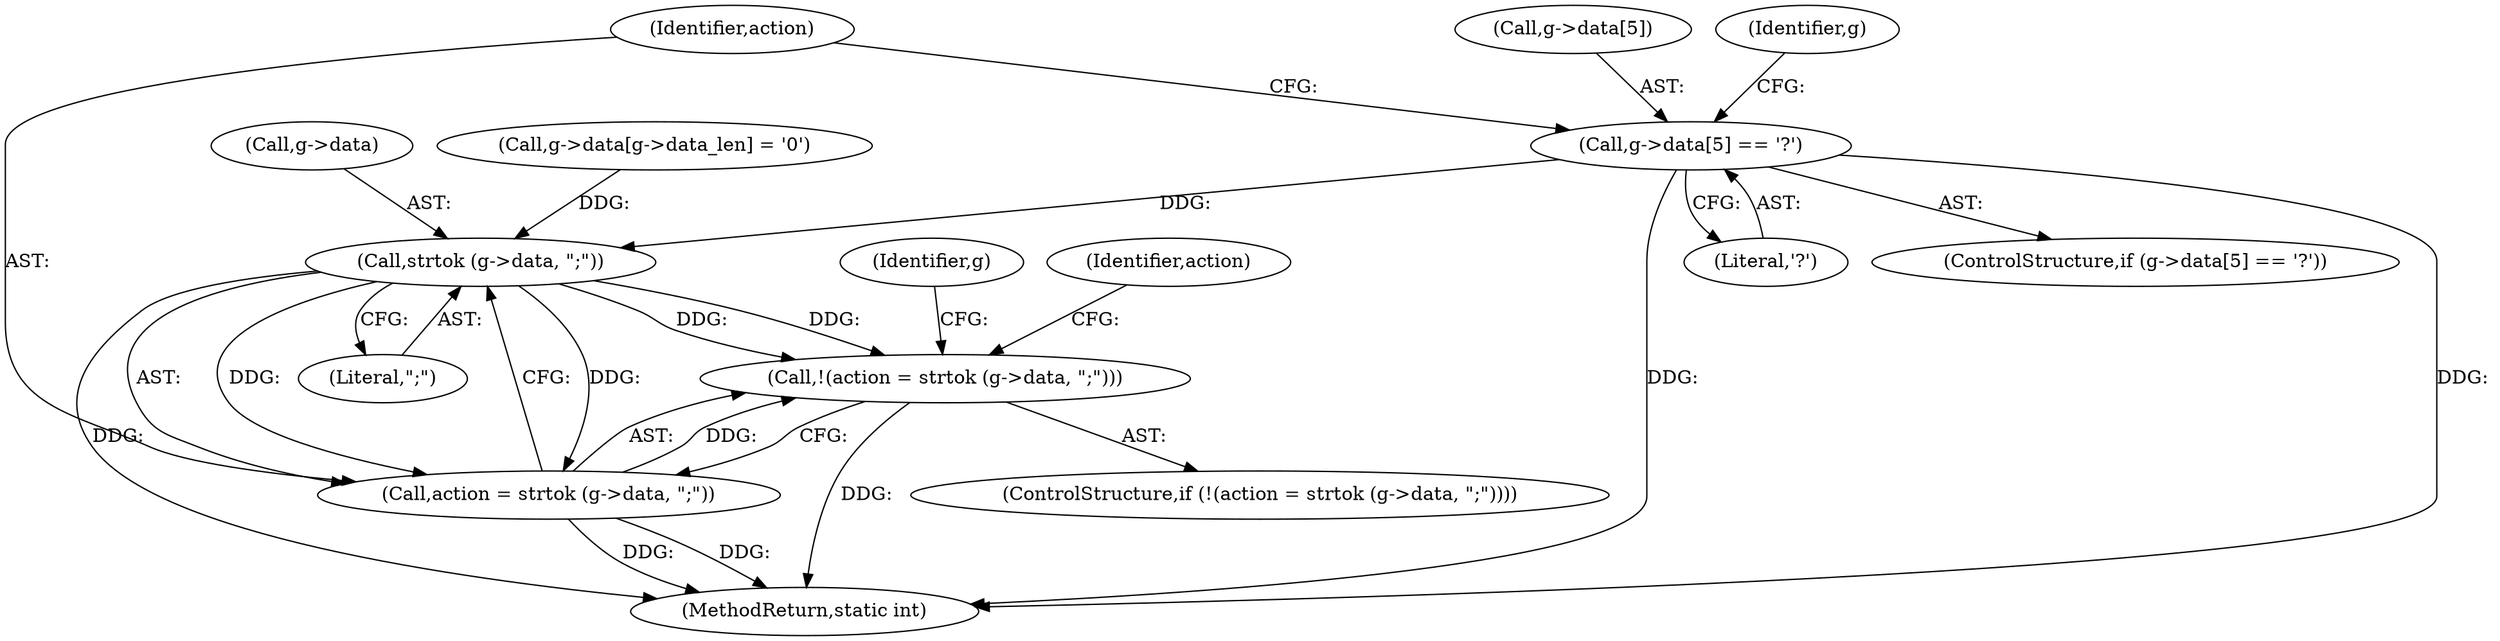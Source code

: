 digraph "0_radare2_796dd28aaa6b9fa76d99c42c4d5ff8b257cc2191@array" {
"1000128" [label="(Call,g->data[5] == '?')"];
"1000144" [label="(Call,strtok (g->data, \";\"))"];
"1000141" [label="(Call,!(action = strtok (g->data, \";\")))"];
"1000142" [label="(Call,action = strtok (g->data, \";\"))"];
"1000144" [label="(Call,strtok (g->data, \";\"))"];
"1000143" [label="(Identifier,action)"];
"1000145" [label="(Call,g->data)"];
"1000152" [label="(Identifier,g)"];
"1000156" [label="(Identifier,action)"];
"1000128" [label="(Call,g->data[5] == '?')"];
"1000142" [label="(Call,action = strtok (g->data, \";\"))"];
"1000127" [label="(ControlStructure,if (g->data[5] == '?'))"];
"1000140" [label="(ControlStructure,if (!(action = strtok (g->data, \";\"))))"];
"1000141" [label="(Call,!(action = strtok (g->data, \";\")))"];
"1000118" [label="(Call,g->data[g->data_len] = '\0')"];
"1000129" [label="(Call,g->data[5])"];
"1000217" [label="(MethodReturn,static int)"];
"1000138" [label="(Identifier,g)"];
"1000134" [label="(Literal,'?')"];
"1000148" [label="(Literal,\";\")"];
"1000128" -> "1000127"  [label="AST: "];
"1000128" -> "1000134"  [label="CFG: "];
"1000129" -> "1000128"  [label="AST: "];
"1000134" -> "1000128"  [label="AST: "];
"1000138" -> "1000128"  [label="CFG: "];
"1000143" -> "1000128"  [label="CFG: "];
"1000128" -> "1000217"  [label="DDG: "];
"1000128" -> "1000217"  [label="DDG: "];
"1000128" -> "1000144"  [label="DDG: "];
"1000144" -> "1000142"  [label="AST: "];
"1000144" -> "1000148"  [label="CFG: "];
"1000145" -> "1000144"  [label="AST: "];
"1000148" -> "1000144"  [label="AST: "];
"1000142" -> "1000144"  [label="CFG: "];
"1000144" -> "1000217"  [label="DDG: "];
"1000144" -> "1000141"  [label="DDG: "];
"1000144" -> "1000141"  [label="DDG: "];
"1000144" -> "1000142"  [label="DDG: "];
"1000144" -> "1000142"  [label="DDG: "];
"1000118" -> "1000144"  [label="DDG: "];
"1000141" -> "1000140"  [label="AST: "];
"1000141" -> "1000142"  [label="CFG: "];
"1000142" -> "1000141"  [label="AST: "];
"1000152" -> "1000141"  [label="CFG: "];
"1000156" -> "1000141"  [label="CFG: "];
"1000141" -> "1000217"  [label="DDG: "];
"1000142" -> "1000141"  [label="DDG: "];
"1000143" -> "1000142"  [label="AST: "];
"1000142" -> "1000217"  [label="DDG: "];
"1000142" -> "1000217"  [label="DDG: "];
}
